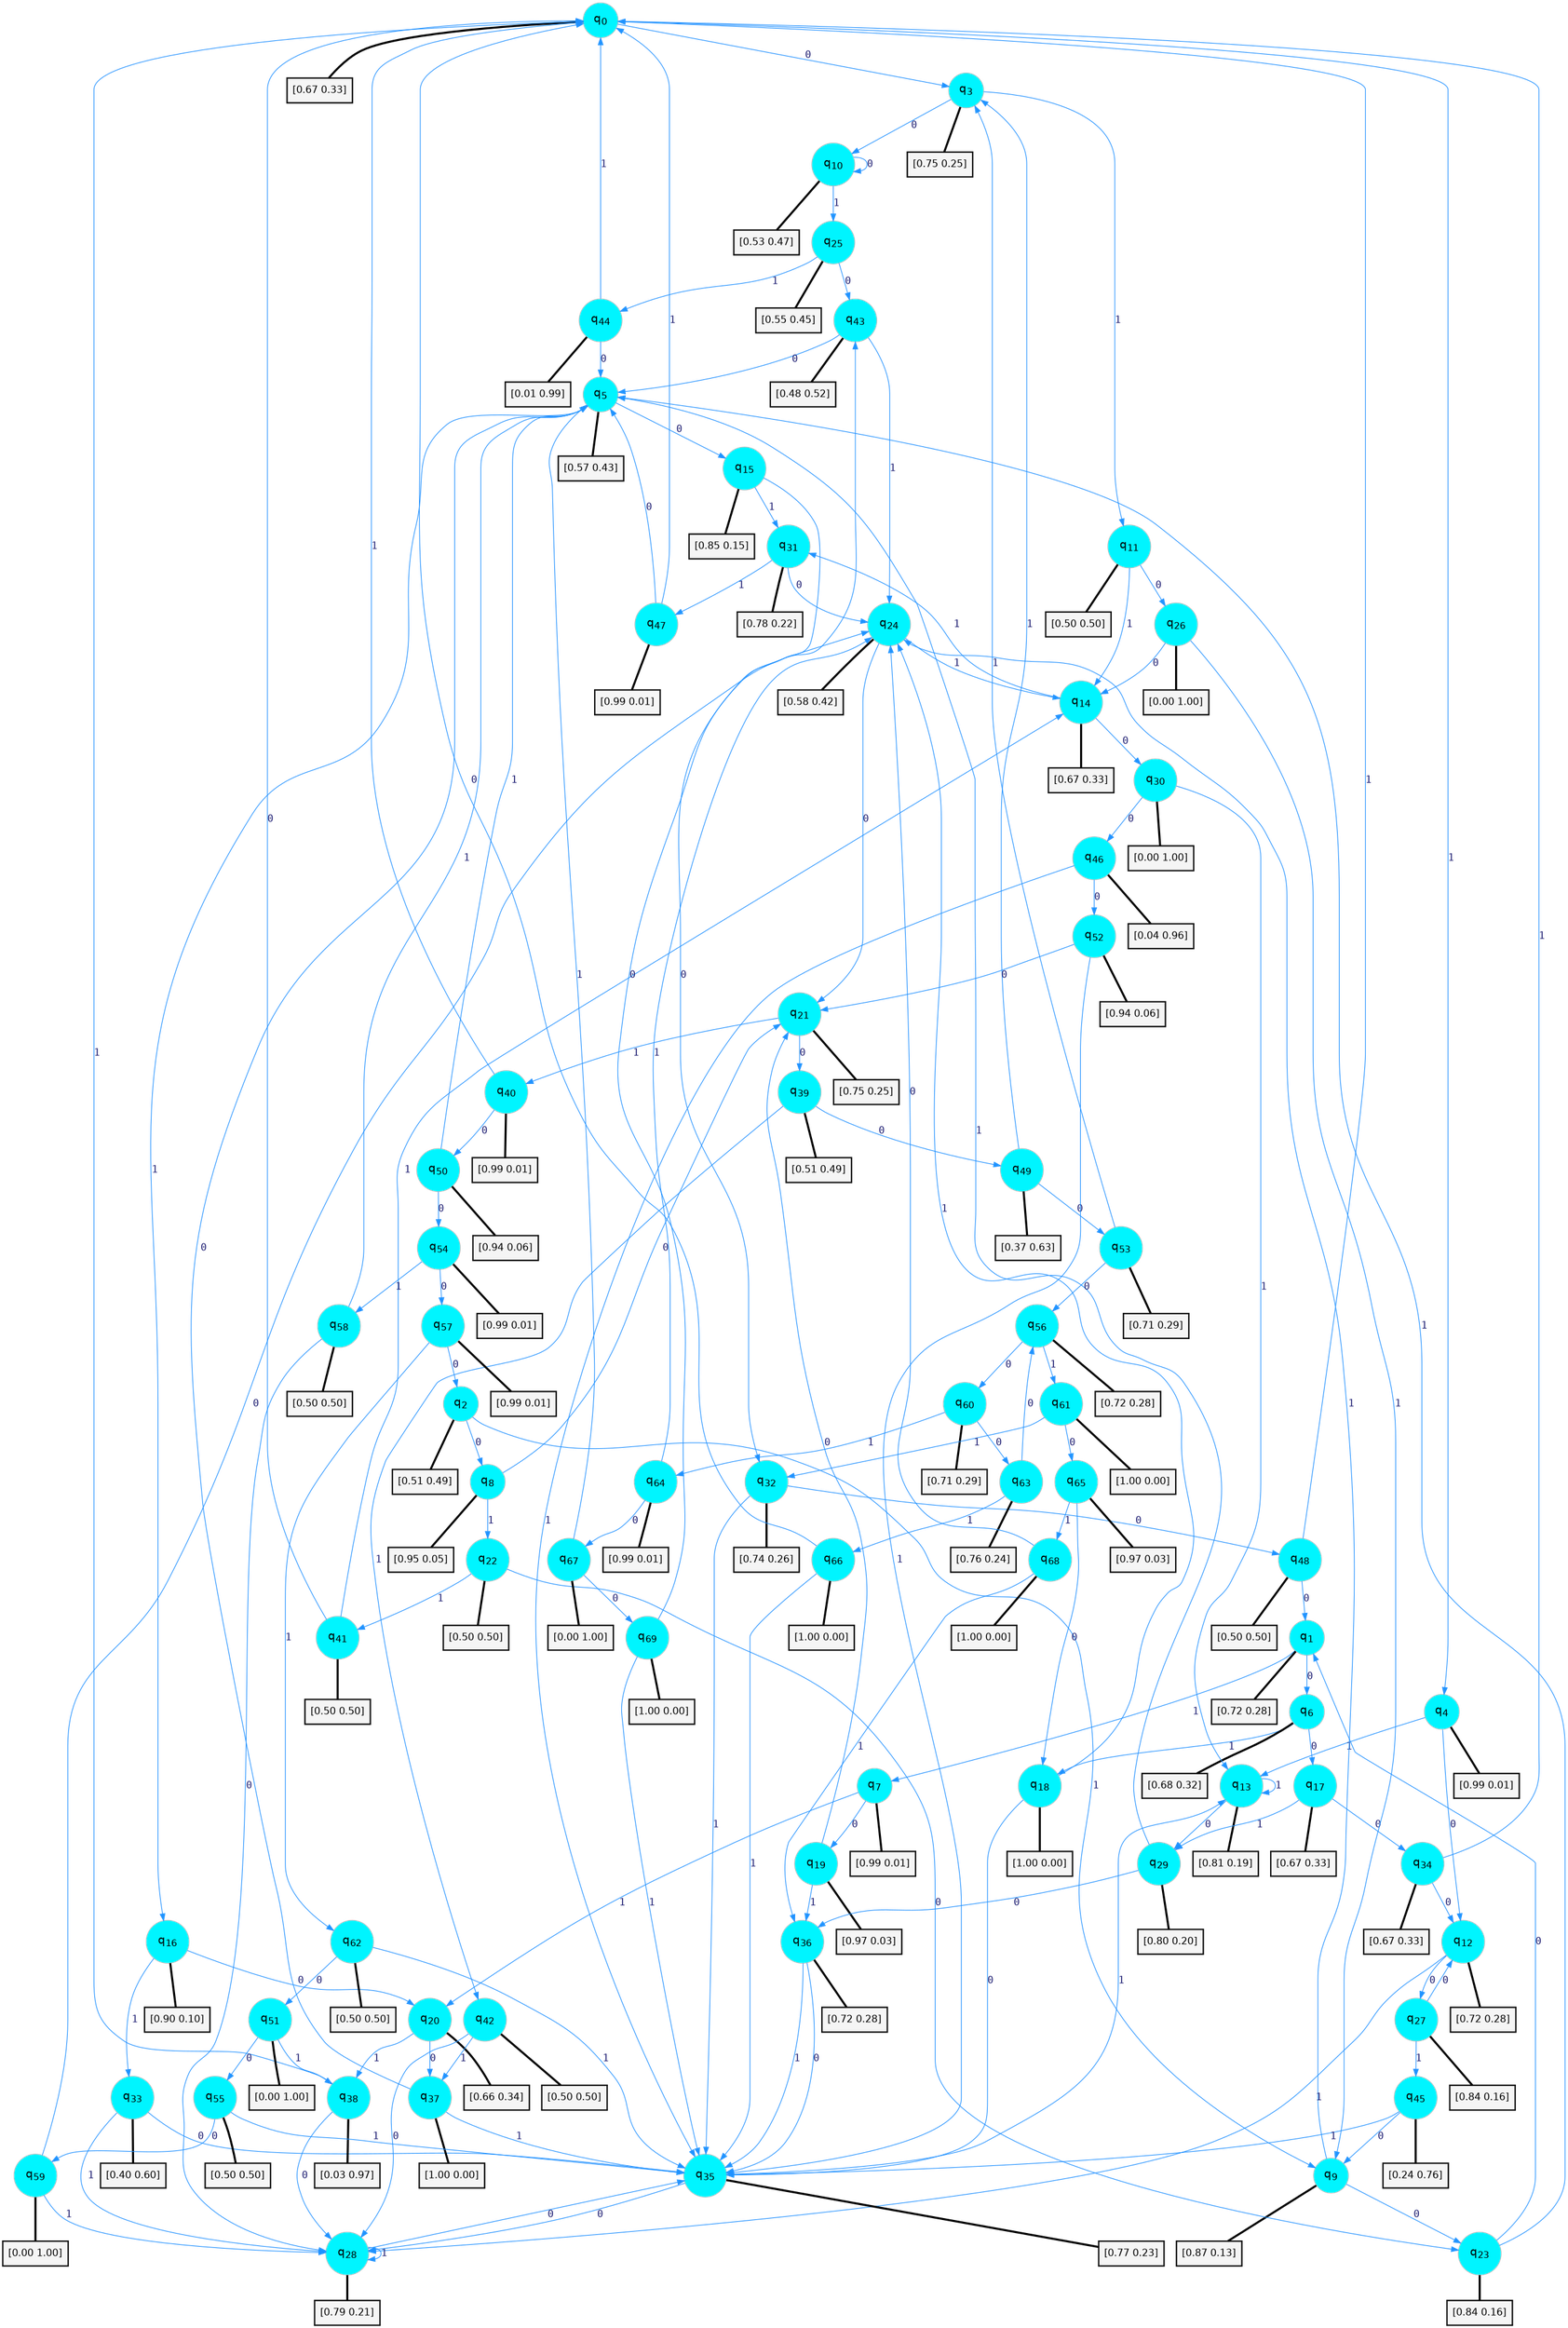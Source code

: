digraph G {
graph [
bgcolor=transparent, dpi=300, rankdir=TD, size="40,25"];
node [
color=gray, fillcolor=turquoise1, fontcolor=black, fontname=Helvetica, fontsize=16, fontweight=bold, shape=circle, style=filled];
edge [
arrowsize=1, color=dodgerblue1, fontcolor=midnightblue, fontname=courier, fontweight=bold, penwidth=1, style=solid, weight=20];
0[label=<q<SUB>0</SUB>>];
1[label=<q<SUB>1</SUB>>];
2[label=<q<SUB>2</SUB>>];
3[label=<q<SUB>3</SUB>>];
4[label=<q<SUB>4</SUB>>];
5[label=<q<SUB>5</SUB>>];
6[label=<q<SUB>6</SUB>>];
7[label=<q<SUB>7</SUB>>];
8[label=<q<SUB>8</SUB>>];
9[label=<q<SUB>9</SUB>>];
10[label=<q<SUB>10</SUB>>];
11[label=<q<SUB>11</SUB>>];
12[label=<q<SUB>12</SUB>>];
13[label=<q<SUB>13</SUB>>];
14[label=<q<SUB>14</SUB>>];
15[label=<q<SUB>15</SUB>>];
16[label=<q<SUB>16</SUB>>];
17[label=<q<SUB>17</SUB>>];
18[label=<q<SUB>18</SUB>>];
19[label=<q<SUB>19</SUB>>];
20[label=<q<SUB>20</SUB>>];
21[label=<q<SUB>21</SUB>>];
22[label=<q<SUB>22</SUB>>];
23[label=<q<SUB>23</SUB>>];
24[label=<q<SUB>24</SUB>>];
25[label=<q<SUB>25</SUB>>];
26[label=<q<SUB>26</SUB>>];
27[label=<q<SUB>27</SUB>>];
28[label=<q<SUB>28</SUB>>];
29[label=<q<SUB>29</SUB>>];
30[label=<q<SUB>30</SUB>>];
31[label=<q<SUB>31</SUB>>];
32[label=<q<SUB>32</SUB>>];
33[label=<q<SUB>33</SUB>>];
34[label=<q<SUB>34</SUB>>];
35[label=<q<SUB>35</SUB>>];
36[label=<q<SUB>36</SUB>>];
37[label=<q<SUB>37</SUB>>];
38[label=<q<SUB>38</SUB>>];
39[label=<q<SUB>39</SUB>>];
40[label=<q<SUB>40</SUB>>];
41[label=<q<SUB>41</SUB>>];
42[label=<q<SUB>42</SUB>>];
43[label=<q<SUB>43</SUB>>];
44[label=<q<SUB>44</SUB>>];
45[label=<q<SUB>45</SUB>>];
46[label=<q<SUB>46</SUB>>];
47[label=<q<SUB>47</SUB>>];
48[label=<q<SUB>48</SUB>>];
49[label=<q<SUB>49</SUB>>];
50[label=<q<SUB>50</SUB>>];
51[label=<q<SUB>51</SUB>>];
52[label=<q<SUB>52</SUB>>];
53[label=<q<SUB>53</SUB>>];
54[label=<q<SUB>54</SUB>>];
55[label=<q<SUB>55</SUB>>];
56[label=<q<SUB>56</SUB>>];
57[label=<q<SUB>57</SUB>>];
58[label=<q<SUB>58</SUB>>];
59[label=<q<SUB>59</SUB>>];
60[label=<q<SUB>60</SUB>>];
61[label=<q<SUB>61</SUB>>];
62[label=<q<SUB>62</SUB>>];
63[label=<q<SUB>63</SUB>>];
64[label=<q<SUB>64</SUB>>];
65[label=<q<SUB>65</SUB>>];
66[label=<q<SUB>66</SUB>>];
67[label=<q<SUB>67</SUB>>];
68[label=<q<SUB>68</SUB>>];
69[label=<q<SUB>69</SUB>>];
70[label="[0.67 0.33]", shape=box,fontcolor=black, fontname=Helvetica, fontsize=14, penwidth=2, fillcolor=whitesmoke,color=black];
71[label="[0.72 0.28]", shape=box,fontcolor=black, fontname=Helvetica, fontsize=14, penwidth=2, fillcolor=whitesmoke,color=black];
72[label="[0.51 0.49]", shape=box,fontcolor=black, fontname=Helvetica, fontsize=14, penwidth=2, fillcolor=whitesmoke,color=black];
73[label="[0.75 0.25]", shape=box,fontcolor=black, fontname=Helvetica, fontsize=14, penwidth=2, fillcolor=whitesmoke,color=black];
74[label="[0.99 0.01]", shape=box,fontcolor=black, fontname=Helvetica, fontsize=14, penwidth=2, fillcolor=whitesmoke,color=black];
75[label="[0.57 0.43]", shape=box,fontcolor=black, fontname=Helvetica, fontsize=14, penwidth=2, fillcolor=whitesmoke,color=black];
76[label="[0.68 0.32]", shape=box,fontcolor=black, fontname=Helvetica, fontsize=14, penwidth=2, fillcolor=whitesmoke,color=black];
77[label="[0.99 0.01]", shape=box,fontcolor=black, fontname=Helvetica, fontsize=14, penwidth=2, fillcolor=whitesmoke,color=black];
78[label="[0.95 0.05]", shape=box,fontcolor=black, fontname=Helvetica, fontsize=14, penwidth=2, fillcolor=whitesmoke,color=black];
79[label="[0.87 0.13]", shape=box,fontcolor=black, fontname=Helvetica, fontsize=14, penwidth=2, fillcolor=whitesmoke,color=black];
80[label="[0.53 0.47]", shape=box,fontcolor=black, fontname=Helvetica, fontsize=14, penwidth=2, fillcolor=whitesmoke,color=black];
81[label="[0.50 0.50]", shape=box,fontcolor=black, fontname=Helvetica, fontsize=14, penwidth=2, fillcolor=whitesmoke,color=black];
82[label="[0.72 0.28]", shape=box,fontcolor=black, fontname=Helvetica, fontsize=14, penwidth=2, fillcolor=whitesmoke,color=black];
83[label="[0.81 0.19]", shape=box,fontcolor=black, fontname=Helvetica, fontsize=14, penwidth=2, fillcolor=whitesmoke,color=black];
84[label="[0.67 0.33]", shape=box,fontcolor=black, fontname=Helvetica, fontsize=14, penwidth=2, fillcolor=whitesmoke,color=black];
85[label="[0.85 0.15]", shape=box,fontcolor=black, fontname=Helvetica, fontsize=14, penwidth=2, fillcolor=whitesmoke,color=black];
86[label="[0.90 0.10]", shape=box,fontcolor=black, fontname=Helvetica, fontsize=14, penwidth=2, fillcolor=whitesmoke,color=black];
87[label="[0.67 0.33]", shape=box,fontcolor=black, fontname=Helvetica, fontsize=14, penwidth=2, fillcolor=whitesmoke,color=black];
88[label="[1.00 0.00]", shape=box,fontcolor=black, fontname=Helvetica, fontsize=14, penwidth=2, fillcolor=whitesmoke,color=black];
89[label="[0.97 0.03]", shape=box,fontcolor=black, fontname=Helvetica, fontsize=14, penwidth=2, fillcolor=whitesmoke,color=black];
90[label="[0.66 0.34]", shape=box,fontcolor=black, fontname=Helvetica, fontsize=14, penwidth=2, fillcolor=whitesmoke,color=black];
91[label="[0.75 0.25]", shape=box,fontcolor=black, fontname=Helvetica, fontsize=14, penwidth=2, fillcolor=whitesmoke,color=black];
92[label="[0.50 0.50]", shape=box,fontcolor=black, fontname=Helvetica, fontsize=14, penwidth=2, fillcolor=whitesmoke,color=black];
93[label="[0.84 0.16]", shape=box,fontcolor=black, fontname=Helvetica, fontsize=14, penwidth=2, fillcolor=whitesmoke,color=black];
94[label="[0.58 0.42]", shape=box,fontcolor=black, fontname=Helvetica, fontsize=14, penwidth=2, fillcolor=whitesmoke,color=black];
95[label="[0.55 0.45]", shape=box,fontcolor=black, fontname=Helvetica, fontsize=14, penwidth=2, fillcolor=whitesmoke,color=black];
96[label="[0.00 1.00]", shape=box,fontcolor=black, fontname=Helvetica, fontsize=14, penwidth=2, fillcolor=whitesmoke,color=black];
97[label="[0.84 0.16]", shape=box,fontcolor=black, fontname=Helvetica, fontsize=14, penwidth=2, fillcolor=whitesmoke,color=black];
98[label="[0.79 0.21]", shape=box,fontcolor=black, fontname=Helvetica, fontsize=14, penwidth=2, fillcolor=whitesmoke,color=black];
99[label="[0.80 0.20]", shape=box,fontcolor=black, fontname=Helvetica, fontsize=14, penwidth=2, fillcolor=whitesmoke,color=black];
100[label="[0.00 1.00]", shape=box,fontcolor=black, fontname=Helvetica, fontsize=14, penwidth=2, fillcolor=whitesmoke,color=black];
101[label="[0.78 0.22]", shape=box,fontcolor=black, fontname=Helvetica, fontsize=14, penwidth=2, fillcolor=whitesmoke,color=black];
102[label="[0.74 0.26]", shape=box,fontcolor=black, fontname=Helvetica, fontsize=14, penwidth=2, fillcolor=whitesmoke,color=black];
103[label="[0.40 0.60]", shape=box,fontcolor=black, fontname=Helvetica, fontsize=14, penwidth=2, fillcolor=whitesmoke,color=black];
104[label="[0.67 0.33]", shape=box,fontcolor=black, fontname=Helvetica, fontsize=14, penwidth=2, fillcolor=whitesmoke,color=black];
105[label="[0.77 0.23]", shape=box,fontcolor=black, fontname=Helvetica, fontsize=14, penwidth=2, fillcolor=whitesmoke,color=black];
106[label="[0.72 0.28]", shape=box,fontcolor=black, fontname=Helvetica, fontsize=14, penwidth=2, fillcolor=whitesmoke,color=black];
107[label="[1.00 0.00]", shape=box,fontcolor=black, fontname=Helvetica, fontsize=14, penwidth=2, fillcolor=whitesmoke,color=black];
108[label="[0.03 0.97]", shape=box,fontcolor=black, fontname=Helvetica, fontsize=14, penwidth=2, fillcolor=whitesmoke,color=black];
109[label="[0.51 0.49]", shape=box,fontcolor=black, fontname=Helvetica, fontsize=14, penwidth=2, fillcolor=whitesmoke,color=black];
110[label="[0.99 0.01]", shape=box,fontcolor=black, fontname=Helvetica, fontsize=14, penwidth=2, fillcolor=whitesmoke,color=black];
111[label="[0.50 0.50]", shape=box,fontcolor=black, fontname=Helvetica, fontsize=14, penwidth=2, fillcolor=whitesmoke,color=black];
112[label="[0.50 0.50]", shape=box,fontcolor=black, fontname=Helvetica, fontsize=14, penwidth=2, fillcolor=whitesmoke,color=black];
113[label="[0.48 0.52]", shape=box,fontcolor=black, fontname=Helvetica, fontsize=14, penwidth=2, fillcolor=whitesmoke,color=black];
114[label="[0.01 0.99]", shape=box,fontcolor=black, fontname=Helvetica, fontsize=14, penwidth=2, fillcolor=whitesmoke,color=black];
115[label="[0.24 0.76]", shape=box,fontcolor=black, fontname=Helvetica, fontsize=14, penwidth=2, fillcolor=whitesmoke,color=black];
116[label="[0.04 0.96]", shape=box,fontcolor=black, fontname=Helvetica, fontsize=14, penwidth=2, fillcolor=whitesmoke,color=black];
117[label="[0.99 0.01]", shape=box,fontcolor=black, fontname=Helvetica, fontsize=14, penwidth=2, fillcolor=whitesmoke,color=black];
118[label="[0.50 0.50]", shape=box,fontcolor=black, fontname=Helvetica, fontsize=14, penwidth=2, fillcolor=whitesmoke,color=black];
119[label="[0.37 0.63]", shape=box,fontcolor=black, fontname=Helvetica, fontsize=14, penwidth=2, fillcolor=whitesmoke,color=black];
120[label="[0.94 0.06]", shape=box,fontcolor=black, fontname=Helvetica, fontsize=14, penwidth=2, fillcolor=whitesmoke,color=black];
121[label="[0.00 1.00]", shape=box,fontcolor=black, fontname=Helvetica, fontsize=14, penwidth=2, fillcolor=whitesmoke,color=black];
122[label="[0.94 0.06]", shape=box,fontcolor=black, fontname=Helvetica, fontsize=14, penwidth=2, fillcolor=whitesmoke,color=black];
123[label="[0.71 0.29]", shape=box,fontcolor=black, fontname=Helvetica, fontsize=14, penwidth=2, fillcolor=whitesmoke,color=black];
124[label="[0.99 0.01]", shape=box,fontcolor=black, fontname=Helvetica, fontsize=14, penwidth=2, fillcolor=whitesmoke,color=black];
125[label="[0.50 0.50]", shape=box,fontcolor=black, fontname=Helvetica, fontsize=14, penwidth=2, fillcolor=whitesmoke,color=black];
126[label="[0.72 0.28]", shape=box,fontcolor=black, fontname=Helvetica, fontsize=14, penwidth=2, fillcolor=whitesmoke,color=black];
127[label="[0.99 0.01]", shape=box,fontcolor=black, fontname=Helvetica, fontsize=14, penwidth=2, fillcolor=whitesmoke,color=black];
128[label="[0.50 0.50]", shape=box,fontcolor=black, fontname=Helvetica, fontsize=14, penwidth=2, fillcolor=whitesmoke,color=black];
129[label="[0.00 1.00]", shape=box,fontcolor=black, fontname=Helvetica, fontsize=14, penwidth=2, fillcolor=whitesmoke,color=black];
130[label="[0.71 0.29]", shape=box,fontcolor=black, fontname=Helvetica, fontsize=14, penwidth=2, fillcolor=whitesmoke,color=black];
131[label="[1.00 0.00]", shape=box,fontcolor=black, fontname=Helvetica, fontsize=14, penwidth=2, fillcolor=whitesmoke,color=black];
132[label="[0.50 0.50]", shape=box,fontcolor=black, fontname=Helvetica, fontsize=14, penwidth=2, fillcolor=whitesmoke,color=black];
133[label="[0.76 0.24]", shape=box,fontcolor=black, fontname=Helvetica, fontsize=14, penwidth=2, fillcolor=whitesmoke,color=black];
134[label="[0.99 0.01]", shape=box,fontcolor=black, fontname=Helvetica, fontsize=14, penwidth=2, fillcolor=whitesmoke,color=black];
135[label="[0.97 0.03]", shape=box,fontcolor=black, fontname=Helvetica, fontsize=14, penwidth=2, fillcolor=whitesmoke,color=black];
136[label="[1.00 0.00]", shape=box,fontcolor=black, fontname=Helvetica, fontsize=14, penwidth=2, fillcolor=whitesmoke,color=black];
137[label="[0.00 1.00]", shape=box,fontcolor=black, fontname=Helvetica, fontsize=14, penwidth=2, fillcolor=whitesmoke,color=black];
138[label="[1.00 0.00]", shape=box,fontcolor=black, fontname=Helvetica, fontsize=14, penwidth=2, fillcolor=whitesmoke,color=black];
139[label="[1.00 0.00]", shape=box,fontcolor=black, fontname=Helvetica, fontsize=14, penwidth=2, fillcolor=whitesmoke,color=black];
0->3 [label=0];
0->4 [label=1];
0->70 [arrowhead=none, penwidth=3,color=black];
1->6 [label=0];
1->7 [label=1];
1->71 [arrowhead=none, penwidth=3,color=black];
2->8 [label=0];
2->9 [label=1];
2->72 [arrowhead=none, penwidth=3,color=black];
3->10 [label=0];
3->11 [label=1];
3->73 [arrowhead=none, penwidth=3,color=black];
4->12 [label=0];
4->13 [label=1];
4->74 [arrowhead=none, penwidth=3,color=black];
5->15 [label=0];
5->16 [label=1];
5->75 [arrowhead=none, penwidth=3,color=black];
6->17 [label=0];
6->18 [label=1];
6->76 [arrowhead=none, penwidth=3,color=black];
7->19 [label=0];
7->20 [label=1];
7->77 [arrowhead=none, penwidth=3,color=black];
8->21 [label=0];
8->22 [label=1];
8->78 [arrowhead=none, penwidth=3,color=black];
9->23 [label=0];
9->24 [label=1];
9->79 [arrowhead=none, penwidth=3,color=black];
10->10 [label=0];
10->25 [label=1];
10->80 [arrowhead=none, penwidth=3,color=black];
11->26 [label=0];
11->14 [label=1];
11->81 [arrowhead=none, penwidth=3,color=black];
12->27 [label=0];
12->28 [label=1];
12->82 [arrowhead=none, penwidth=3,color=black];
13->29 [label=0];
13->13 [label=1];
13->83 [arrowhead=none, penwidth=3,color=black];
14->30 [label=0];
14->31 [label=1];
14->84 [arrowhead=none, penwidth=3,color=black];
15->32 [label=0];
15->31 [label=1];
15->85 [arrowhead=none, penwidth=3,color=black];
16->20 [label=0];
16->33 [label=1];
16->86 [arrowhead=none, penwidth=3,color=black];
17->34 [label=0];
17->29 [label=1];
17->87 [arrowhead=none, penwidth=3,color=black];
18->35 [label=0];
18->24 [label=1];
18->88 [arrowhead=none, penwidth=3,color=black];
19->21 [label=0];
19->36 [label=1];
19->89 [arrowhead=none, penwidth=3,color=black];
20->37 [label=0];
20->38 [label=1];
20->90 [arrowhead=none, penwidth=3,color=black];
21->39 [label=0];
21->40 [label=1];
21->91 [arrowhead=none, penwidth=3,color=black];
22->23 [label=0];
22->41 [label=1];
22->92 [arrowhead=none, penwidth=3,color=black];
23->1 [label=0];
23->5 [label=1];
23->93 [arrowhead=none, penwidth=3,color=black];
24->21 [label=0];
24->14 [label=1];
24->94 [arrowhead=none, penwidth=3,color=black];
25->43 [label=0];
25->44 [label=1];
25->95 [arrowhead=none, penwidth=3,color=black];
26->14 [label=0];
26->9 [label=1];
26->96 [arrowhead=none, penwidth=3,color=black];
27->12 [label=0];
27->45 [label=1];
27->97 [arrowhead=none, penwidth=3,color=black];
28->35 [label=0];
28->28 [label=1];
28->98 [arrowhead=none, penwidth=3,color=black];
29->36 [label=0];
29->5 [label=1];
29->99 [arrowhead=none, penwidth=3,color=black];
30->46 [label=0];
30->13 [label=1];
30->100 [arrowhead=none, penwidth=3,color=black];
31->24 [label=0];
31->47 [label=1];
31->101 [arrowhead=none, penwidth=3,color=black];
32->48 [label=0];
32->35 [label=1];
32->102 [arrowhead=none, penwidth=3,color=black];
33->35 [label=0];
33->28 [label=1];
33->103 [arrowhead=none, penwidth=3,color=black];
34->12 [label=0];
34->0 [label=1];
34->104 [arrowhead=none, penwidth=3,color=black];
35->28 [label=0];
35->13 [label=1];
35->105 [arrowhead=none, penwidth=3,color=black];
36->35 [label=0];
36->35 [label=1];
36->106 [arrowhead=none, penwidth=3,color=black];
37->5 [label=0];
37->35 [label=1];
37->107 [arrowhead=none, penwidth=3,color=black];
38->28 [label=0];
38->0 [label=1];
38->108 [arrowhead=none, penwidth=3,color=black];
39->49 [label=0];
39->42 [label=1];
39->109 [arrowhead=none, penwidth=3,color=black];
40->50 [label=0];
40->0 [label=1];
40->110 [arrowhead=none, penwidth=3,color=black];
41->0 [label=0];
41->14 [label=1];
41->111 [arrowhead=none, penwidth=3,color=black];
42->28 [label=0];
42->37 [label=1];
42->112 [arrowhead=none, penwidth=3,color=black];
43->5 [label=0];
43->24 [label=1];
43->113 [arrowhead=none, penwidth=3,color=black];
44->5 [label=0];
44->0 [label=1];
44->114 [arrowhead=none, penwidth=3,color=black];
45->9 [label=0];
45->35 [label=1];
45->115 [arrowhead=none, penwidth=3,color=black];
46->52 [label=0];
46->35 [label=1];
46->116 [arrowhead=none, penwidth=3,color=black];
47->5 [label=0];
47->0 [label=1];
47->117 [arrowhead=none, penwidth=3,color=black];
48->1 [label=0];
48->0 [label=1];
48->118 [arrowhead=none, penwidth=3,color=black];
49->53 [label=0];
49->3 [label=1];
49->119 [arrowhead=none, penwidth=3,color=black];
50->54 [label=0];
50->5 [label=1];
50->120 [arrowhead=none, penwidth=3,color=black];
51->55 [label=0];
51->38 [label=1];
51->121 [arrowhead=none, penwidth=3,color=black];
52->21 [label=0];
52->35 [label=1];
52->122 [arrowhead=none, penwidth=3,color=black];
53->56 [label=0];
53->3 [label=1];
53->123 [arrowhead=none, penwidth=3,color=black];
54->57 [label=0];
54->58 [label=1];
54->124 [arrowhead=none, penwidth=3,color=black];
55->59 [label=0];
55->35 [label=1];
55->125 [arrowhead=none, penwidth=3,color=black];
56->60 [label=0];
56->61 [label=1];
56->126 [arrowhead=none, penwidth=3,color=black];
57->2 [label=0];
57->62 [label=1];
57->127 [arrowhead=none, penwidth=3,color=black];
58->28 [label=0];
58->5 [label=1];
58->128 [arrowhead=none, penwidth=3,color=black];
59->24 [label=0];
59->28 [label=1];
59->129 [arrowhead=none, penwidth=3,color=black];
60->63 [label=0];
60->64 [label=1];
60->130 [arrowhead=none, penwidth=3,color=black];
61->65 [label=0];
61->32 [label=1];
61->131 [arrowhead=none, penwidth=3,color=black];
62->51 [label=0];
62->35 [label=1];
62->132 [arrowhead=none, penwidth=3,color=black];
63->56 [label=0];
63->66 [label=1];
63->133 [arrowhead=none, penwidth=3,color=black];
64->67 [label=0];
64->24 [label=1];
64->134 [arrowhead=none, penwidth=3,color=black];
65->18 [label=0];
65->68 [label=1];
65->135 [arrowhead=none, penwidth=3,color=black];
66->0 [label=0];
66->35 [label=1];
66->136 [arrowhead=none, penwidth=3,color=black];
67->69 [label=0];
67->5 [label=1];
67->137 [arrowhead=none, penwidth=3,color=black];
68->24 [label=0];
68->36 [label=1];
68->138 [arrowhead=none, penwidth=3,color=black];
69->43 [label=0];
69->35 [label=1];
69->139 [arrowhead=none, penwidth=3,color=black];
}
